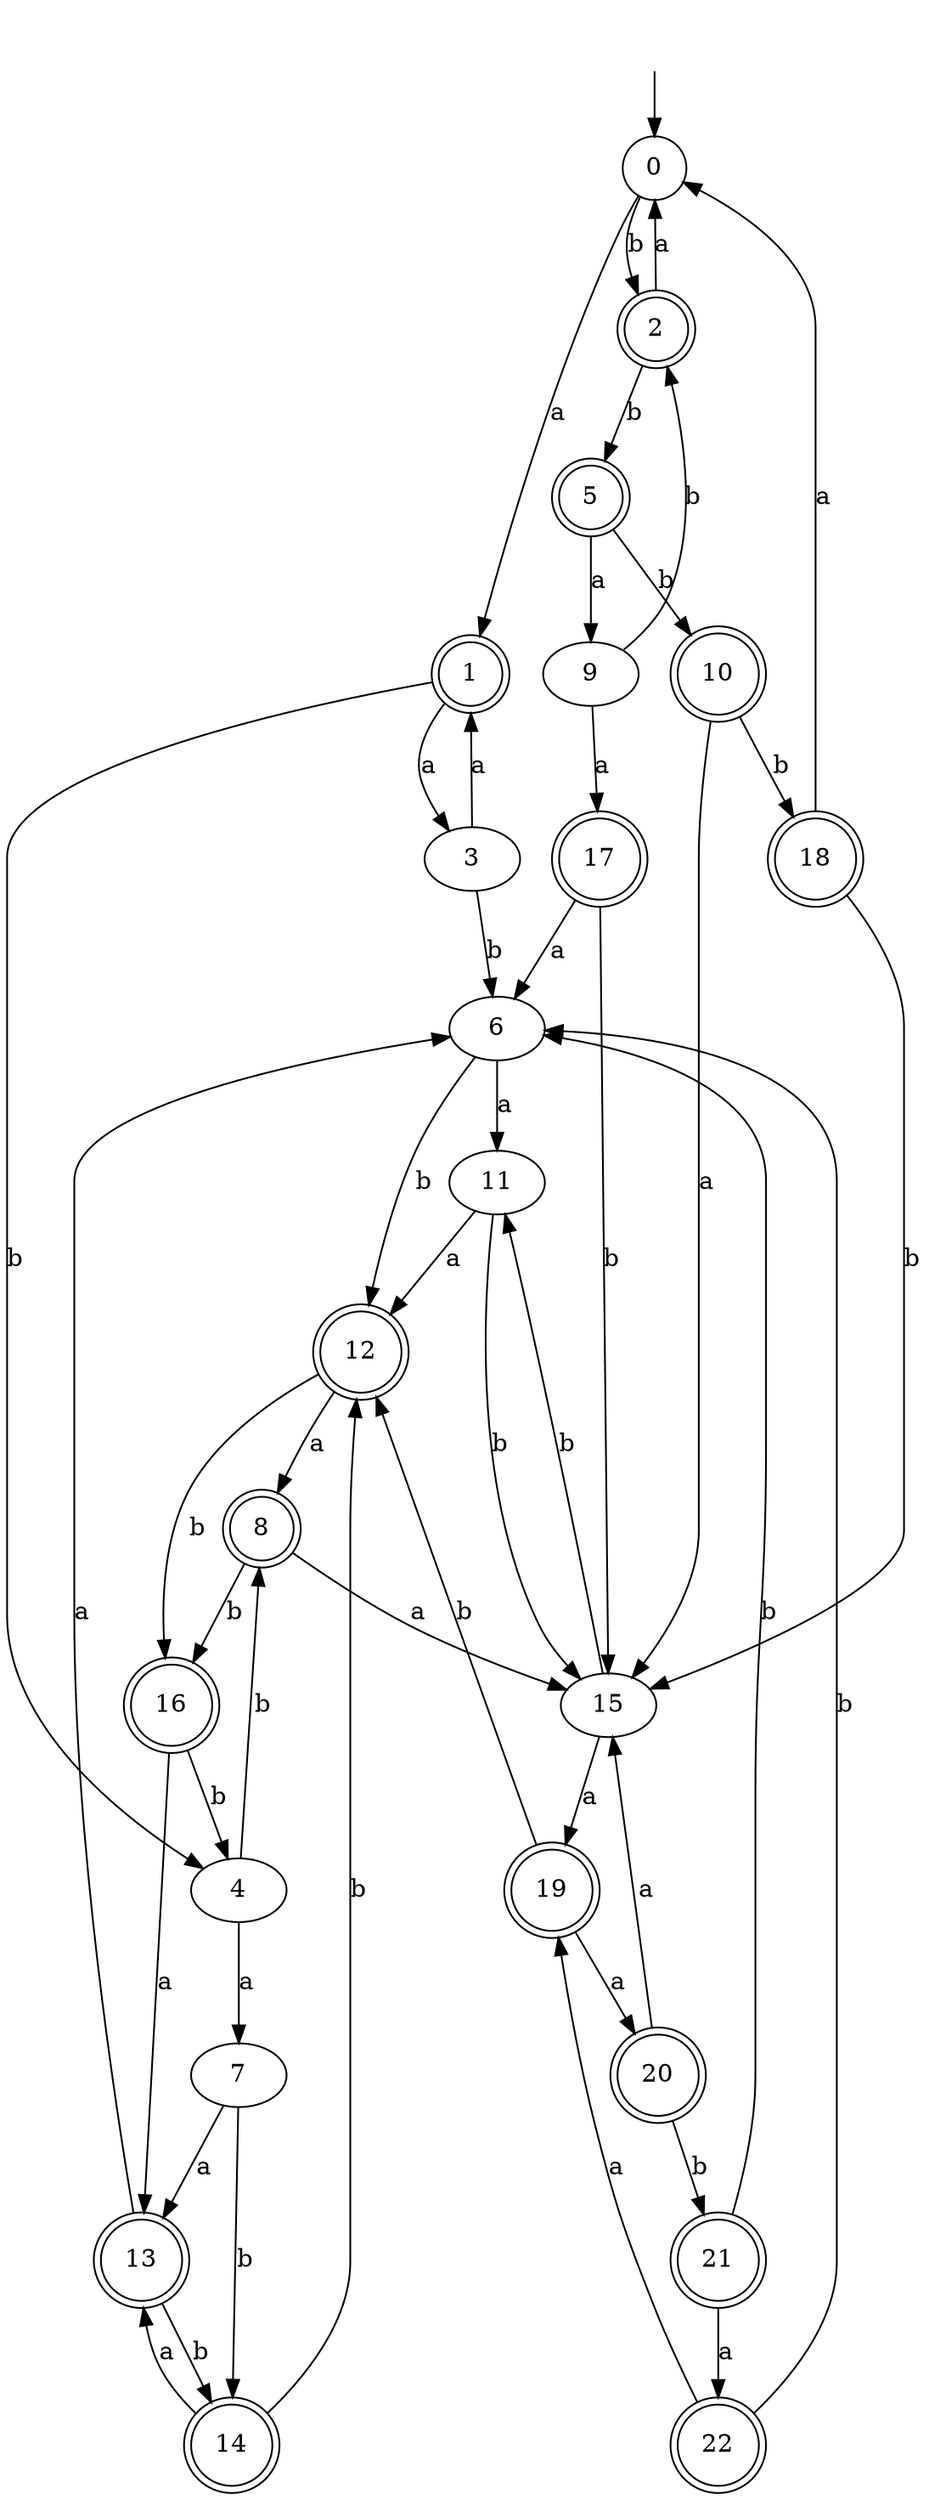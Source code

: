 digraph RandomDFA {
  __start0 [label="", shape=none];
  __start0 -> 0 [label=""];
  0 [shape=circle]
  0 -> 1 [label="a"]
  0 -> 2 [label="b"]
  1 [shape=doublecircle]
  1 -> 3 [label="a"]
  1 -> 4 [label="b"]
  2 [shape=doublecircle]
  2 -> 0 [label="a"]
  2 -> 5 [label="b"]
  3
  3 -> 1 [label="a"]
  3 -> 6 [label="b"]
  4
  4 -> 7 [label="a"]
  4 -> 8 [label="b"]
  5 [shape=doublecircle]
  5 -> 9 [label="a"]
  5 -> 10 [label="b"]
  6
  6 -> 11 [label="a"]
  6 -> 12 [label="b"]
  7
  7 -> 13 [label="a"]
  7 -> 14 [label="b"]
  8 [shape=doublecircle]
  8 -> 15 [label="a"]
  8 -> 16 [label="b"]
  9
  9 -> 17 [label="a"]
  9 -> 2 [label="b"]
  10 [shape=doublecircle]
  10 -> 15 [label="a"]
  10 -> 18 [label="b"]
  11
  11 -> 12 [label="a"]
  11 -> 15 [label="b"]
  12 [shape=doublecircle]
  12 -> 8 [label="a"]
  12 -> 16 [label="b"]
  13 [shape=doublecircle]
  13 -> 6 [label="a"]
  13 -> 14 [label="b"]
  14 [shape=doublecircle]
  14 -> 13 [label="a"]
  14 -> 12 [label="b"]
  15
  15 -> 19 [label="a"]
  15 -> 11 [label="b"]
  16 [shape=doublecircle]
  16 -> 13 [label="a"]
  16 -> 4 [label="b"]
  17 [shape=doublecircle]
  17 -> 6 [label="a"]
  17 -> 15 [label="b"]
  18 [shape=doublecircle]
  18 -> 0 [label="a"]
  18 -> 15 [label="b"]
  19 [shape=doublecircle]
  19 -> 20 [label="a"]
  19 -> 12 [label="b"]
  20 [shape=doublecircle]
  20 -> 15 [label="a"]
  20 -> 21 [label="b"]
  21 [shape=doublecircle]
  21 -> 22 [label="a"]
  21 -> 6 [label="b"]
  22 [shape=doublecircle]
  22 -> 19 [label="a"]
  22 -> 6 [label="b"]
}
